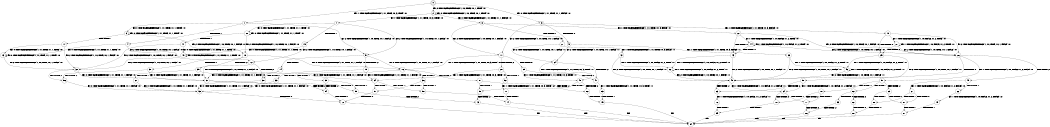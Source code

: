 digraph BCG {
size = "7, 10.5";
center = TRUE;
node [shape = circle];
0 [peripheries = 2];
0 -> 1 [label = "EX !1 !ATOMIC_EXCH_BRANCH (1, +1, TRUE, +0, 3, TRUE) !:0:"];
0 -> 2 [label = "EX !2 !ATOMIC_EXCH_BRANCH (1, +0, TRUE, +0, 1, TRUE) !:0:"];
0 -> 3 [label = "EX !0 !ATOMIC_EXCH_BRANCH (1, +1, TRUE, +1, 1, FALSE) !:0:"];
1 -> 4 [label = "TERMINATE !1"];
1 -> 5 [label = "EX !2 !ATOMIC_EXCH_BRANCH (1, +0, TRUE, +0, 1, FALSE) !:0:"];
1 -> 6 [label = "EX !0 !ATOMIC_EXCH_BRANCH (1, +1, TRUE, +1, 1, TRUE) !:0:"];
2 -> 7 [label = "EX !1 !ATOMIC_EXCH_BRANCH (1, +1, TRUE, +0, 3, TRUE) !:0:"];
2 -> 8 [label = "EX !0 !ATOMIC_EXCH_BRANCH (1, +1, TRUE, +1, 1, FALSE) !:0:"];
2 -> 2 [label = "EX !2 !ATOMIC_EXCH_BRANCH (1, +0, TRUE, +0, 1, TRUE) !:0:"];
3 -> 9 [label = "TERMINATE !0"];
3 -> 10 [label = "EX !1 !ATOMIC_EXCH_BRANCH (1, +1, TRUE, +0, 3, FALSE) !:0:"];
3 -> 11 [label = "EX !2 !ATOMIC_EXCH_BRANCH (1, +0, TRUE, +0, 1, FALSE) !:0:"];
4 -> 12 [label = "EX !2 !ATOMIC_EXCH_BRANCH (1, +0, TRUE, +0, 1, FALSE) !:0:"];
4 -> 13 [label = "EX !0 !ATOMIC_EXCH_BRANCH (1, +1, TRUE, +1, 1, TRUE) !:0:"];
5 -> 14 [label = "TERMINATE !1"];
5 -> 15 [label = "TERMINATE !2"];
5 -> 16 [label = "EX !0 !ATOMIC_EXCH_BRANCH (1, +1, TRUE, +1, 1, FALSE) !:0:"];
6 -> 17 [label = "TERMINATE !1"];
6 -> 18 [label = "EX !2 !ATOMIC_EXCH_BRANCH (1, +0, TRUE, +0, 1, FALSE) !:0:"];
6 -> 6 [label = "EX !0 !ATOMIC_EXCH_BRANCH (1, +1, TRUE, +1, 1, TRUE) !:0:"];
7 -> 19 [label = "TERMINATE !1"];
7 -> 20 [label = "EX !0 !ATOMIC_EXCH_BRANCH (1, +1, TRUE, +1, 1, TRUE) !:0:"];
7 -> 5 [label = "EX !2 !ATOMIC_EXCH_BRANCH (1, +0, TRUE, +0, 1, FALSE) !:0:"];
8 -> 21 [label = "TERMINATE !0"];
8 -> 22 [label = "EX !1 !ATOMIC_EXCH_BRANCH (1, +1, TRUE, +0, 3, FALSE) !:0:"];
8 -> 11 [label = "EX !2 !ATOMIC_EXCH_BRANCH (1, +0, TRUE, +0, 1, FALSE) !:0:"];
9 -> 23 [label = "EX !1 !ATOMIC_EXCH_BRANCH (1, +1, TRUE, +0, 3, FALSE) !:1:"];
9 -> 24 [label = "EX !2 !ATOMIC_EXCH_BRANCH (1, +0, TRUE, +0, 1, FALSE) !:1:"];
10 -> 25 [label = "TERMINATE !0"];
10 -> 26 [label = "EX !2 !ATOMIC_EXCH_BRANCH (1, +0, TRUE, +0, 1, FALSE) !:0:"];
10 -> 27 [label = "EX !1 !ATOMIC_EXCH_BRANCH (1, +0, FALSE, +1, 2, TRUE) !:0:"];
11 -> 28 [label = "TERMINATE !2"];
11 -> 29 [label = "TERMINATE !0"];
11 -> 16 [label = "EX !1 !ATOMIC_EXCH_BRANCH (1, +1, TRUE, +0, 3, TRUE) !:0:"];
12 -> 30 [label = "TERMINATE !2"];
12 -> 31 [label = "EX !0 !ATOMIC_EXCH_BRANCH (1, +1, TRUE, +1, 1, FALSE) !:0:"];
13 -> 32 [label = "EX !2 !ATOMIC_EXCH_BRANCH (1, +0, TRUE, +0, 1, FALSE) !:0:"];
13 -> 13 [label = "EX !0 !ATOMIC_EXCH_BRANCH (1, +1, TRUE, +1, 1, TRUE) !:0:"];
14 -> 30 [label = "TERMINATE !2"];
14 -> 31 [label = "EX !0 !ATOMIC_EXCH_BRANCH (1, +1, TRUE, +1, 1, FALSE) !:0:"];
15 -> 33 [label = "TERMINATE !1"];
15 -> 34 [label = "EX !0 !ATOMIC_EXCH_BRANCH (1, +1, TRUE, +1, 1, FALSE) !:0:"];
16 -> 35 [label = "TERMINATE !1"];
16 -> 36 [label = "TERMINATE !2"];
16 -> 37 [label = "TERMINATE !0"];
17 -> 32 [label = "EX !2 !ATOMIC_EXCH_BRANCH (1, +0, TRUE, +0, 1, FALSE) !:0:"];
17 -> 13 [label = "EX !0 !ATOMIC_EXCH_BRANCH (1, +1, TRUE, +1, 1, TRUE) !:0:"];
18 -> 38 [label = "TERMINATE !1"];
18 -> 39 [label = "TERMINATE !2"];
18 -> 16 [label = "EX !0 !ATOMIC_EXCH_BRANCH (1, +1, TRUE, +1, 1, FALSE) !:0:"];
19 -> 40 [label = "EX !0 !ATOMIC_EXCH_BRANCH (1, +1, TRUE, +1, 1, TRUE) !:0:"];
19 -> 12 [label = "EX !2 !ATOMIC_EXCH_BRANCH (1, +0, TRUE, +0, 1, FALSE) !:0:"];
20 -> 41 [label = "TERMINATE !1"];
20 -> 18 [label = "EX !2 !ATOMIC_EXCH_BRANCH (1, +0, TRUE, +0, 1, FALSE) !:0:"];
20 -> 20 [label = "EX !0 !ATOMIC_EXCH_BRANCH (1, +1, TRUE, +1, 1, TRUE) !:0:"];
21 -> 42 [label = "EX !1 !ATOMIC_EXCH_BRANCH (1, +1, TRUE, +0, 3, FALSE) !:1:"];
21 -> 24 [label = "EX !2 !ATOMIC_EXCH_BRANCH (1, +0, TRUE, +0, 1, FALSE) !:1:"];
22 -> 43 [label = "TERMINATE !0"];
22 -> 26 [label = "EX !2 !ATOMIC_EXCH_BRANCH (1, +0, TRUE, +0, 1, FALSE) !:0:"];
22 -> 44 [label = "EX !1 !ATOMIC_EXCH_BRANCH (1, +0, FALSE, +1, 2, TRUE) !:0:"];
23 -> 45 [label = "EX !2 !ATOMIC_EXCH_BRANCH (1, +0, TRUE, +0, 1, FALSE) !:1:"];
23 -> 46 [label = "EX !1 !ATOMIC_EXCH_BRANCH (1, +0, FALSE, +1, 2, TRUE) !:1:"];
24 -> 47 [label = "TERMINATE !2"];
24 -> 48 [label = "EX !1 !ATOMIC_EXCH_BRANCH (1, +1, TRUE, +0, 3, TRUE) !:1:"];
25 -> 45 [label = "EX !2 !ATOMIC_EXCH_BRANCH (1, +0, TRUE, +0, 1, FALSE) !:1:"];
25 -> 46 [label = "EX !1 !ATOMIC_EXCH_BRANCH (1, +0, FALSE, +1, 2, TRUE) !:1:"];
26 -> 49 [label = "TERMINATE !2"];
26 -> 50 [label = "TERMINATE !0"];
26 -> 51 [label = "EX !1 !ATOMIC_EXCH_BRANCH (1, +0, FALSE, +1, 2, FALSE) !:0:"];
27 -> 25 [label = "TERMINATE !0"];
27 -> 26 [label = "EX !2 !ATOMIC_EXCH_BRANCH (1, +0, TRUE, +0, 1, FALSE) !:0:"];
27 -> 27 [label = "EX !1 !ATOMIC_EXCH_BRANCH (1, +0, FALSE, +1, 2, TRUE) !:0:"];
28 -> 52 [label = "TERMINATE !0"];
28 -> 34 [label = "EX !1 !ATOMIC_EXCH_BRANCH (1, +1, TRUE, +0, 3, TRUE) !:0:"];
29 -> 47 [label = "TERMINATE !2"];
29 -> 48 [label = "EX !1 !ATOMIC_EXCH_BRANCH (1, +1, TRUE, +0, 3, TRUE) !:1:"];
30 -> 53 [label = "EX !0 !ATOMIC_EXCH_BRANCH (1, +1, TRUE, +1, 1, FALSE) !:0:"];
31 -> 54 [label = "TERMINATE !2"];
31 -> 55 [label = "TERMINATE !0"];
32 -> 56 [label = "TERMINATE !2"];
32 -> 31 [label = "EX !0 !ATOMIC_EXCH_BRANCH (1, +1, TRUE, +1, 1, FALSE) !:0:"];
33 -> 53 [label = "EX !0 !ATOMIC_EXCH_BRANCH (1, +1, TRUE, +1, 1, FALSE) !:0:"];
34 -> 57 [label = "TERMINATE !1"];
34 -> 58 [label = "TERMINATE !0"];
35 -> 54 [label = "TERMINATE !2"];
35 -> 55 [label = "TERMINATE !0"];
36 -> 57 [label = "TERMINATE !1"];
36 -> 58 [label = "TERMINATE !0"];
37 -> 59 [label = "TERMINATE !1"];
37 -> 60 [label = "TERMINATE !2"];
38 -> 56 [label = "TERMINATE !2"];
38 -> 31 [label = "EX !0 !ATOMIC_EXCH_BRANCH (1, +1, TRUE, +1, 1, FALSE) !:0:"];
39 -> 61 [label = "TERMINATE !1"];
39 -> 34 [label = "EX !0 !ATOMIC_EXCH_BRANCH (1, +1, TRUE, +1, 1, FALSE) !:0:"];
40 -> 32 [label = "EX !2 !ATOMIC_EXCH_BRANCH (1, +0, TRUE, +0, 1, FALSE) !:0:"];
40 -> 40 [label = "EX !0 !ATOMIC_EXCH_BRANCH (1, +1, TRUE, +1, 1, TRUE) !:0:"];
41 -> 32 [label = "EX !2 !ATOMIC_EXCH_BRANCH (1, +0, TRUE, +0, 1, FALSE) !:0:"];
41 -> 40 [label = "EX !0 !ATOMIC_EXCH_BRANCH (1, +1, TRUE, +1, 1, TRUE) !:0:"];
42 -> 45 [label = "EX !2 !ATOMIC_EXCH_BRANCH (1, +0, TRUE, +0, 1, FALSE) !:1:"];
42 -> 62 [label = "EX !1 !ATOMIC_EXCH_BRANCH (1, +0, FALSE, +1, 2, TRUE) !:1:"];
43 -> 45 [label = "EX !2 !ATOMIC_EXCH_BRANCH (1, +0, TRUE, +0, 1, FALSE) !:1:"];
43 -> 62 [label = "EX !1 !ATOMIC_EXCH_BRANCH (1, +0, FALSE, +1, 2, TRUE) !:1:"];
44 -> 43 [label = "TERMINATE !0"];
44 -> 26 [label = "EX !2 !ATOMIC_EXCH_BRANCH (1, +0, TRUE, +0, 1, FALSE) !:0:"];
44 -> 44 [label = "EX !1 !ATOMIC_EXCH_BRANCH (1, +0, FALSE, +1, 2, TRUE) !:0:"];
45 -> 63 [label = "TERMINATE !2"];
45 -> 64 [label = "EX !1 !ATOMIC_EXCH_BRANCH (1, +0, FALSE, +1, 2, FALSE) !:1:"];
46 -> 45 [label = "EX !2 !ATOMIC_EXCH_BRANCH (1, +0, TRUE, +0, 1, FALSE) !:1:"];
46 -> 46 [label = "EX !1 !ATOMIC_EXCH_BRANCH (1, +0, FALSE, +1, 2, TRUE) !:1:"];
47 -> 65 [label = "EX !1 !ATOMIC_EXCH_BRANCH (1, +1, TRUE, +0, 3, TRUE) !:1:"];
48 -> 59 [label = "TERMINATE !1"];
48 -> 60 [label = "TERMINATE !2"];
49 -> 66 [label = "TERMINATE !0"];
49 -> 67 [label = "EX !1 !ATOMIC_EXCH_BRANCH (1, +0, FALSE, +1, 2, FALSE) !:0:"];
50 -> 63 [label = "TERMINATE !2"];
50 -> 64 [label = "EX !1 !ATOMIC_EXCH_BRANCH (1, +0, FALSE, +1, 2, FALSE) !:1:"];
51 -> 68 [label = "TERMINATE !1"];
51 -> 69 [label = "TERMINATE !2"];
51 -> 70 [label = "TERMINATE !0"];
52 -> 71 [label = "EX !1 !ATOMIC_EXCH_BRANCH (1, +1, TRUE, +0, 3, TRUE) !:2:"];
53 -> 72 [label = "TERMINATE !0"];
54 -> 72 [label = "TERMINATE !0"];
55 -> 73 [label = "TERMINATE !2"];
56 -> 53 [label = "EX !0 !ATOMIC_EXCH_BRANCH (1, +1, TRUE, +1, 1, FALSE) !:0:"];
57 -> 72 [label = "TERMINATE !0"];
58 -> 74 [label = "TERMINATE !1"];
59 -> 73 [label = "TERMINATE !2"];
60 -> 75 [label = "TERMINATE !1"];
61 -> 53 [label = "EX !0 !ATOMIC_EXCH_BRANCH (1, +1, TRUE, +1, 1, FALSE) !:0:"];
62 -> 45 [label = "EX !2 !ATOMIC_EXCH_BRANCH (1, +0, TRUE, +0, 1, FALSE) !:1:"];
62 -> 62 [label = "EX !1 !ATOMIC_EXCH_BRANCH (1, +0, FALSE, +1, 2, TRUE) !:1:"];
63 -> 76 [label = "EX !1 !ATOMIC_EXCH_BRANCH (1, +0, FALSE, +1, 2, FALSE) !:1:"];
64 -> 77 [label = "TERMINATE !1"];
64 -> 78 [label = "TERMINATE !2"];
65 -> 75 [label = "TERMINATE !1"];
66 -> 79 [label = "EX !1 !ATOMIC_EXCH_BRANCH (1, +0, FALSE, +1, 2, FALSE) !:2:"];
67 -> 80 [label = "TERMINATE !1"];
67 -> 81 [label = "TERMINATE !0"];
68 -> 82 [label = "TERMINATE !2"];
68 -> 83 [label = "TERMINATE !0"];
69 -> 80 [label = "TERMINATE !1"];
69 -> 81 [label = "TERMINATE !0"];
70 -> 77 [label = "TERMINATE !1"];
70 -> 78 [label = "TERMINATE !2"];
71 -> 74 [label = "TERMINATE !1"];
72 -> 84 [label = "exit"];
73 -> 84 [label = "exit"];
74 -> 84 [label = "exit"];
75 -> 84 [label = "exit"];
76 -> 85 [label = "TERMINATE !1"];
77 -> 86 [label = "TERMINATE !2"];
78 -> 85 [label = "TERMINATE !1"];
79 -> 87 [label = "TERMINATE !1"];
80 -> 88 [label = "TERMINATE !0"];
81 -> 87 [label = "TERMINATE !1"];
82 -> 88 [label = "TERMINATE !0"];
83 -> 86 [label = "TERMINATE !2"];
85 -> 84 [label = "exit"];
86 -> 84 [label = "exit"];
87 -> 84 [label = "exit"];
88 -> 84 [label = "exit"];
}

